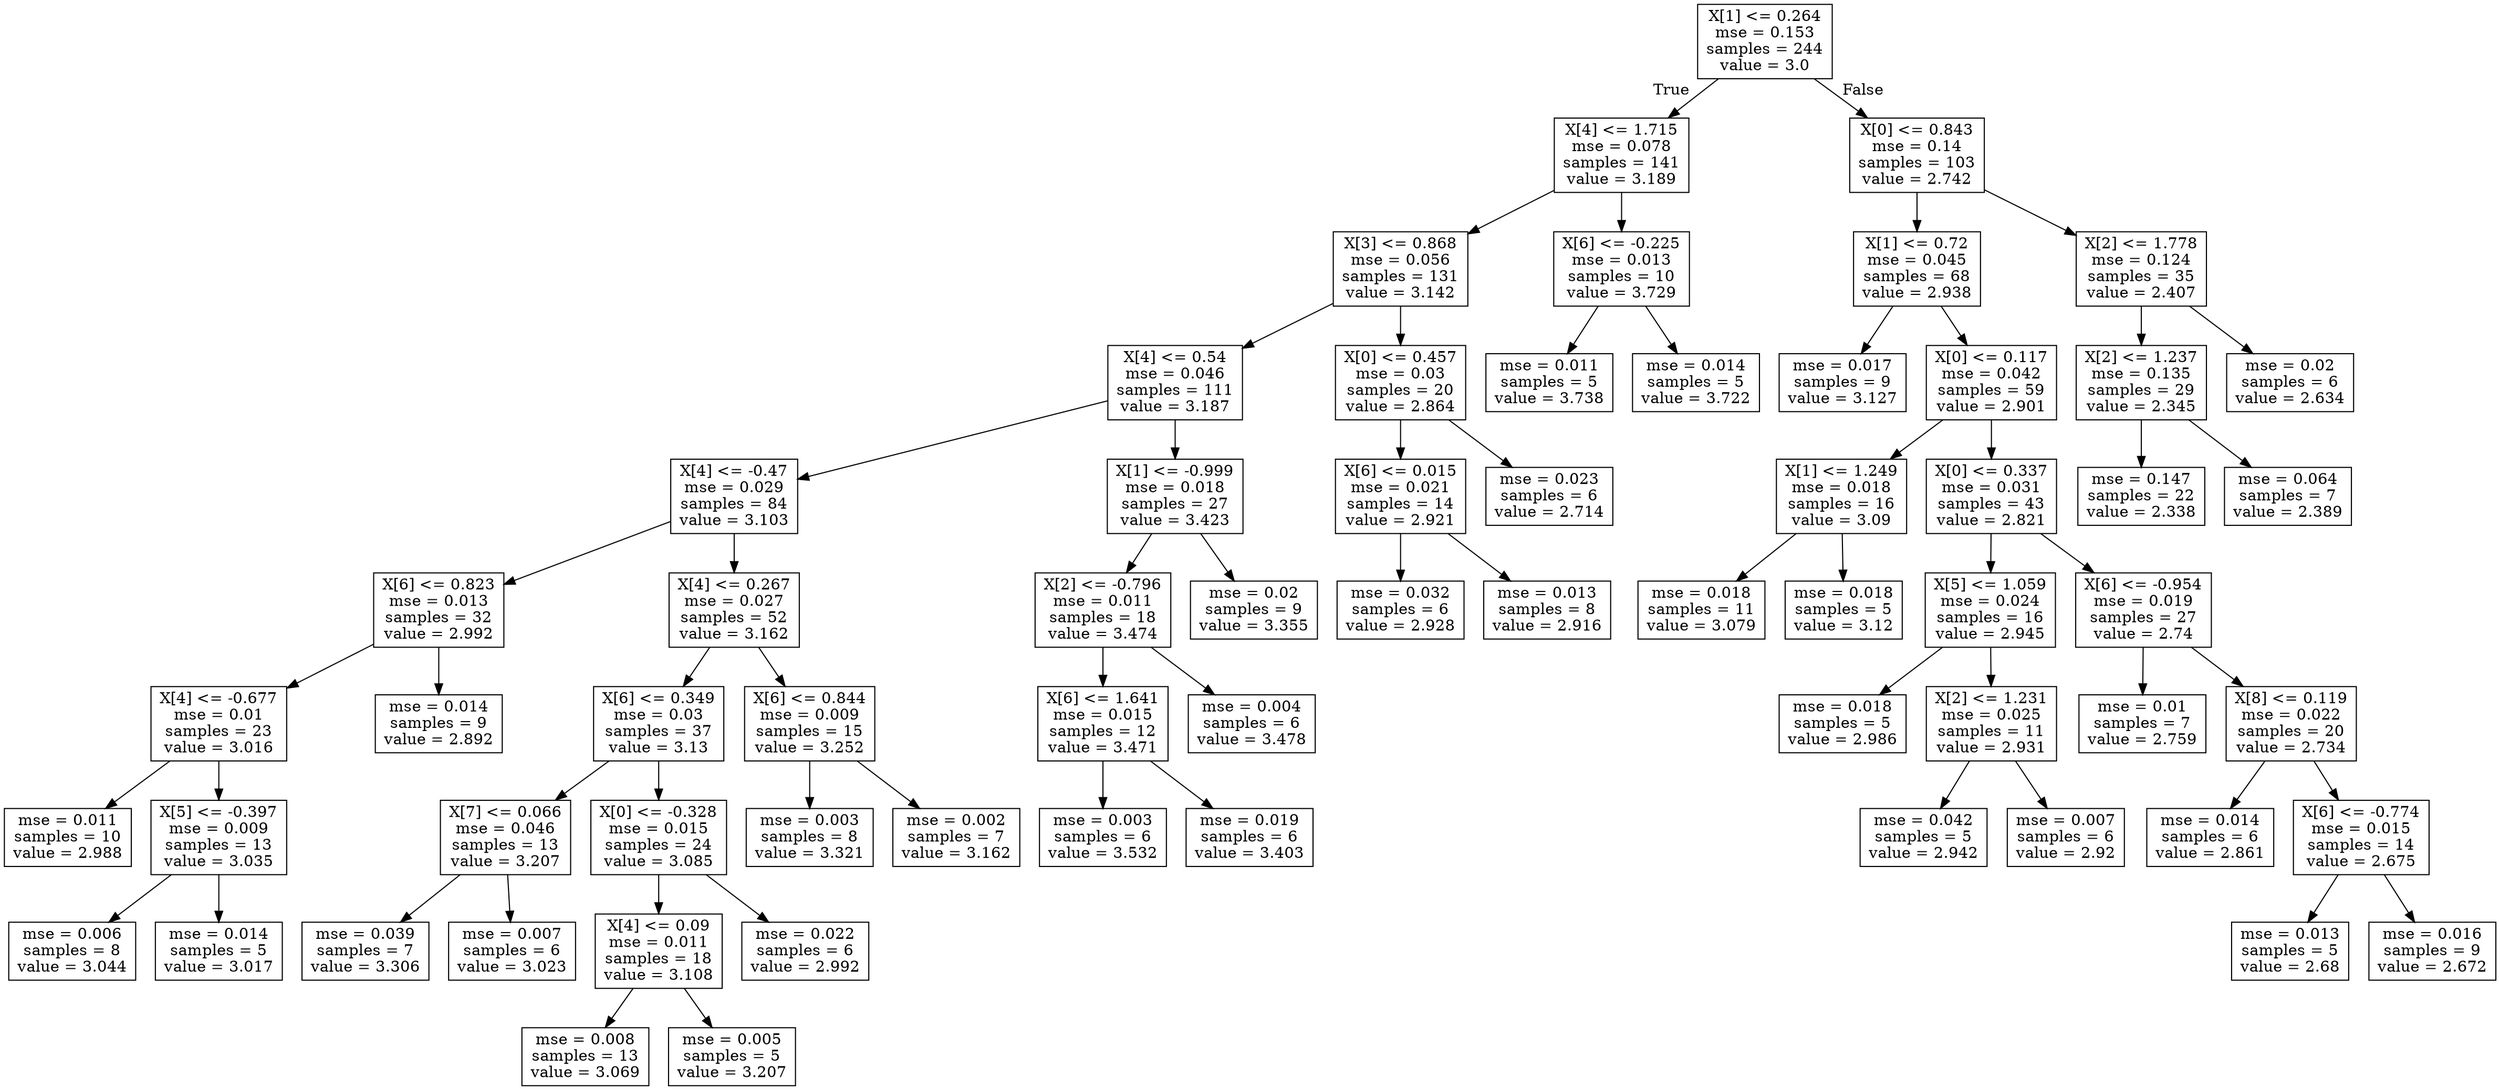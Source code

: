 digraph Tree {
node [shape=box] ;
0 [label="X[1] <= 0.264\nmse = 0.153\nsamples = 244\nvalue = 3.0"] ;
1 [label="X[4] <= 1.715\nmse = 0.078\nsamples = 141\nvalue = 3.189"] ;
0 -> 1 [labeldistance=2.5, labelangle=45, headlabel="True"] ;
2 [label="X[3] <= 0.868\nmse = 0.056\nsamples = 131\nvalue = 3.142"] ;
1 -> 2 ;
3 [label="X[4] <= 0.54\nmse = 0.046\nsamples = 111\nvalue = 3.187"] ;
2 -> 3 ;
4 [label="X[4] <= -0.47\nmse = 0.029\nsamples = 84\nvalue = 3.103"] ;
3 -> 4 ;
5 [label="X[6] <= 0.823\nmse = 0.013\nsamples = 32\nvalue = 2.992"] ;
4 -> 5 ;
6 [label="X[4] <= -0.677\nmse = 0.01\nsamples = 23\nvalue = 3.016"] ;
5 -> 6 ;
7 [label="mse = 0.011\nsamples = 10\nvalue = 2.988"] ;
6 -> 7 ;
8 [label="X[5] <= -0.397\nmse = 0.009\nsamples = 13\nvalue = 3.035"] ;
6 -> 8 ;
9 [label="mse = 0.006\nsamples = 8\nvalue = 3.044"] ;
8 -> 9 ;
10 [label="mse = 0.014\nsamples = 5\nvalue = 3.017"] ;
8 -> 10 ;
11 [label="mse = 0.014\nsamples = 9\nvalue = 2.892"] ;
5 -> 11 ;
12 [label="X[4] <= 0.267\nmse = 0.027\nsamples = 52\nvalue = 3.162"] ;
4 -> 12 ;
13 [label="X[6] <= 0.349\nmse = 0.03\nsamples = 37\nvalue = 3.13"] ;
12 -> 13 ;
14 [label="X[7] <= 0.066\nmse = 0.046\nsamples = 13\nvalue = 3.207"] ;
13 -> 14 ;
15 [label="mse = 0.039\nsamples = 7\nvalue = 3.306"] ;
14 -> 15 ;
16 [label="mse = 0.007\nsamples = 6\nvalue = 3.023"] ;
14 -> 16 ;
17 [label="X[0] <= -0.328\nmse = 0.015\nsamples = 24\nvalue = 3.085"] ;
13 -> 17 ;
18 [label="X[4] <= 0.09\nmse = 0.011\nsamples = 18\nvalue = 3.108"] ;
17 -> 18 ;
19 [label="mse = 0.008\nsamples = 13\nvalue = 3.069"] ;
18 -> 19 ;
20 [label="mse = 0.005\nsamples = 5\nvalue = 3.207"] ;
18 -> 20 ;
21 [label="mse = 0.022\nsamples = 6\nvalue = 2.992"] ;
17 -> 21 ;
22 [label="X[6] <= 0.844\nmse = 0.009\nsamples = 15\nvalue = 3.252"] ;
12 -> 22 ;
23 [label="mse = 0.003\nsamples = 8\nvalue = 3.321"] ;
22 -> 23 ;
24 [label="mse = 0.002\nsamples = 7\nvalue = 3.162"] ;
22 -> 24 ;
25 [label="X[1] <= -0.999\nmse = 0.018\nsamples = 27\nvalue = 3.423"] ;
3 -> 25 ;
26 [label="X[2] <= -0.796\nmse = 0.011\nsamples = 18\nvalue = 3.474"] ;
25 -> 26 ;
27 [label="X[6] <= 1.641\nmse = 0.015\nsamples = 12\nvalue = 3.471"] ;
26 -> 27 ;
28 [label="mse = 0.003\nsamples = 6\nvalue = 3.532"] ;
27 -> 28 ;
29 [label="mse = 0.019\nsamples = 6\nvalue = 3.403"] ;
27 -> 29 ;
30 [label="mse = 0.004\nsamples = 6\nvalue = 3.478"] ;
26 -> 30 ;
31 [label="mse = 0.02\nsamples = 9\nvalue = 3.355"] ;
25 -> 31 ;
32 [label="X[0] <= 0.457\nmse = 0.03\nsamples = 20\nvalue = 2.864"] ;
2 -> 32 ;
33 [label="X[6] <= 0.015\nmse = 0.021\nsamples = 14\nvalue = 2.921"] ;
32 -> 33 ;
34 [label="mse = 0.032\nsamples = 6\nvalue = 2.928"] ;
33 -> 34 ;
35 [label="mse = 0.013\nsamples = 8\nvalue = 2.916"] ;
33 -> 35 ;
36 [label="mse = 0.023\nsamples = 6\nvalue = 2.714"] ;
32 -> 36 ;
37 [label="X[6] <= -0.225\nmse = 0.013\nsamples = 10\nvalue = 3.729"] ;
1 -> 37 ;
38 [label="mse = 0.011\nsamples = 5\nvalue = 3.738"] ;
37 -> 38 ;
39 [label="mse = 0.014\nsamples = 5\nvalue = 3.722"] ;
37 -> 39 ;
40 [label="X[0] <= 0.843\nmse = 0.14\nsamples = 103\nvalue = 2.742"] ;
0 -> 40 [labeldistance=2.5, labelangle=-45, headlabel="False"] ;
41 [label="X[1] <= 0.72\nmse = 0.045\nsamples = 68\nvalue = 2.938"] ;
40 -> 41 ;
42 [label="mse = 0.017\nsamples = 9\nvalue = 3.127"] ;
41 -> 42 ;
43 [label="X[0] <= 0.117\nmse = 0.042\nsamples = 59\nvalue = 2.901"] ;
41 -> 43 ;
44 [label="X[1] <= 1.249\nmse = 0.018\nsamples = 16\nvalue = 3.09"] ;
43 -> 44 ;
45 [label="mse = 0.018\nsamples = 11\nvalue = 3.079"] ;
44 -> 45 ;
46 [label="mse = 0.018\nsamples = 5\nvalue = 3.12"] ;
44 -> 46 ;
47 [label="X[0] <= 0.337\nmse = 0.031\nsamples = 43\nvalue = 2.821"] ;
43 -> 47 ;
48 [label="X[5] <= 1.059\nmse = 0.024\nsamples = 16\nvalue = 2.945"] ;
47 -> 48 ;
49 [label="mse = 0.018\nsamples = 5\nvalue = 2.986"] ;
48 -> 49 ;
50 [label="X[2] <= 1.231\nmse = 0.025\nsamples = 11\nvalue = 2.931"] ;
48 -> 50 ;
51 [label="mse = 0.042\nsamples = 5\nvalue = 2.942"] ;
50 -> 51 ;
52 [label="mse = 0.007\nsamples = 6\nvalue = 2.92"] ;
50 -> 52 ;
53 [label="X[6] <= -0.954\nmse = 0.019\nsamples = 27\nvalue = 2.74"] ;
47 -> 53 ;
54 [label="mse = 0.01\nsamples = 7\nvalue = 2.759"] ;
53 -> 54 ;
55 [label="X[8] <= 0.119\nmse = 0.022\nsamples = 20\nvalue = 2.734"] ;
53 -> 55 ;
56 [label="mse = 0.014\nsamples = 6\nvalue = 2.861"] ;
55 -> 56 ;
57 [label="X[6] <= -0.774\nmse = 0.015\nsamples = 14\nvalue = 2.675"] ;
55 -> 57 ;
58 [label="mse = 0.013\nsamples = 5\nvalue = 2.68"] ;
57 -> 58 ;
59 [label="mse = 0.016\nsamples = 9\nvalue = 2.672"] ;
57 -> 59 ;
60 [label="X[2] <= 1.778\nmse = 0.124\nsamples = 35\nvalue = 2.407"] ;
40 -> 60 ;
61 [label="X[2] <= 1.237\nmse = 0.135\nsamples = 29\nvalue = 2.345"] ;
60 -> 61 ;
62 [label="mse = 0.147\nsamples = 22\nvalue = 2.338"] ;
61 -> 62 ;
63 [label="mse = 0.064\nsamples = 7\nvalue = 2.389"] ;
61 -> 63 ;
64 [label="mse = 0.02\nsamples = 6\nvalue = 2.634"] ;
60 -> 64 ;
}